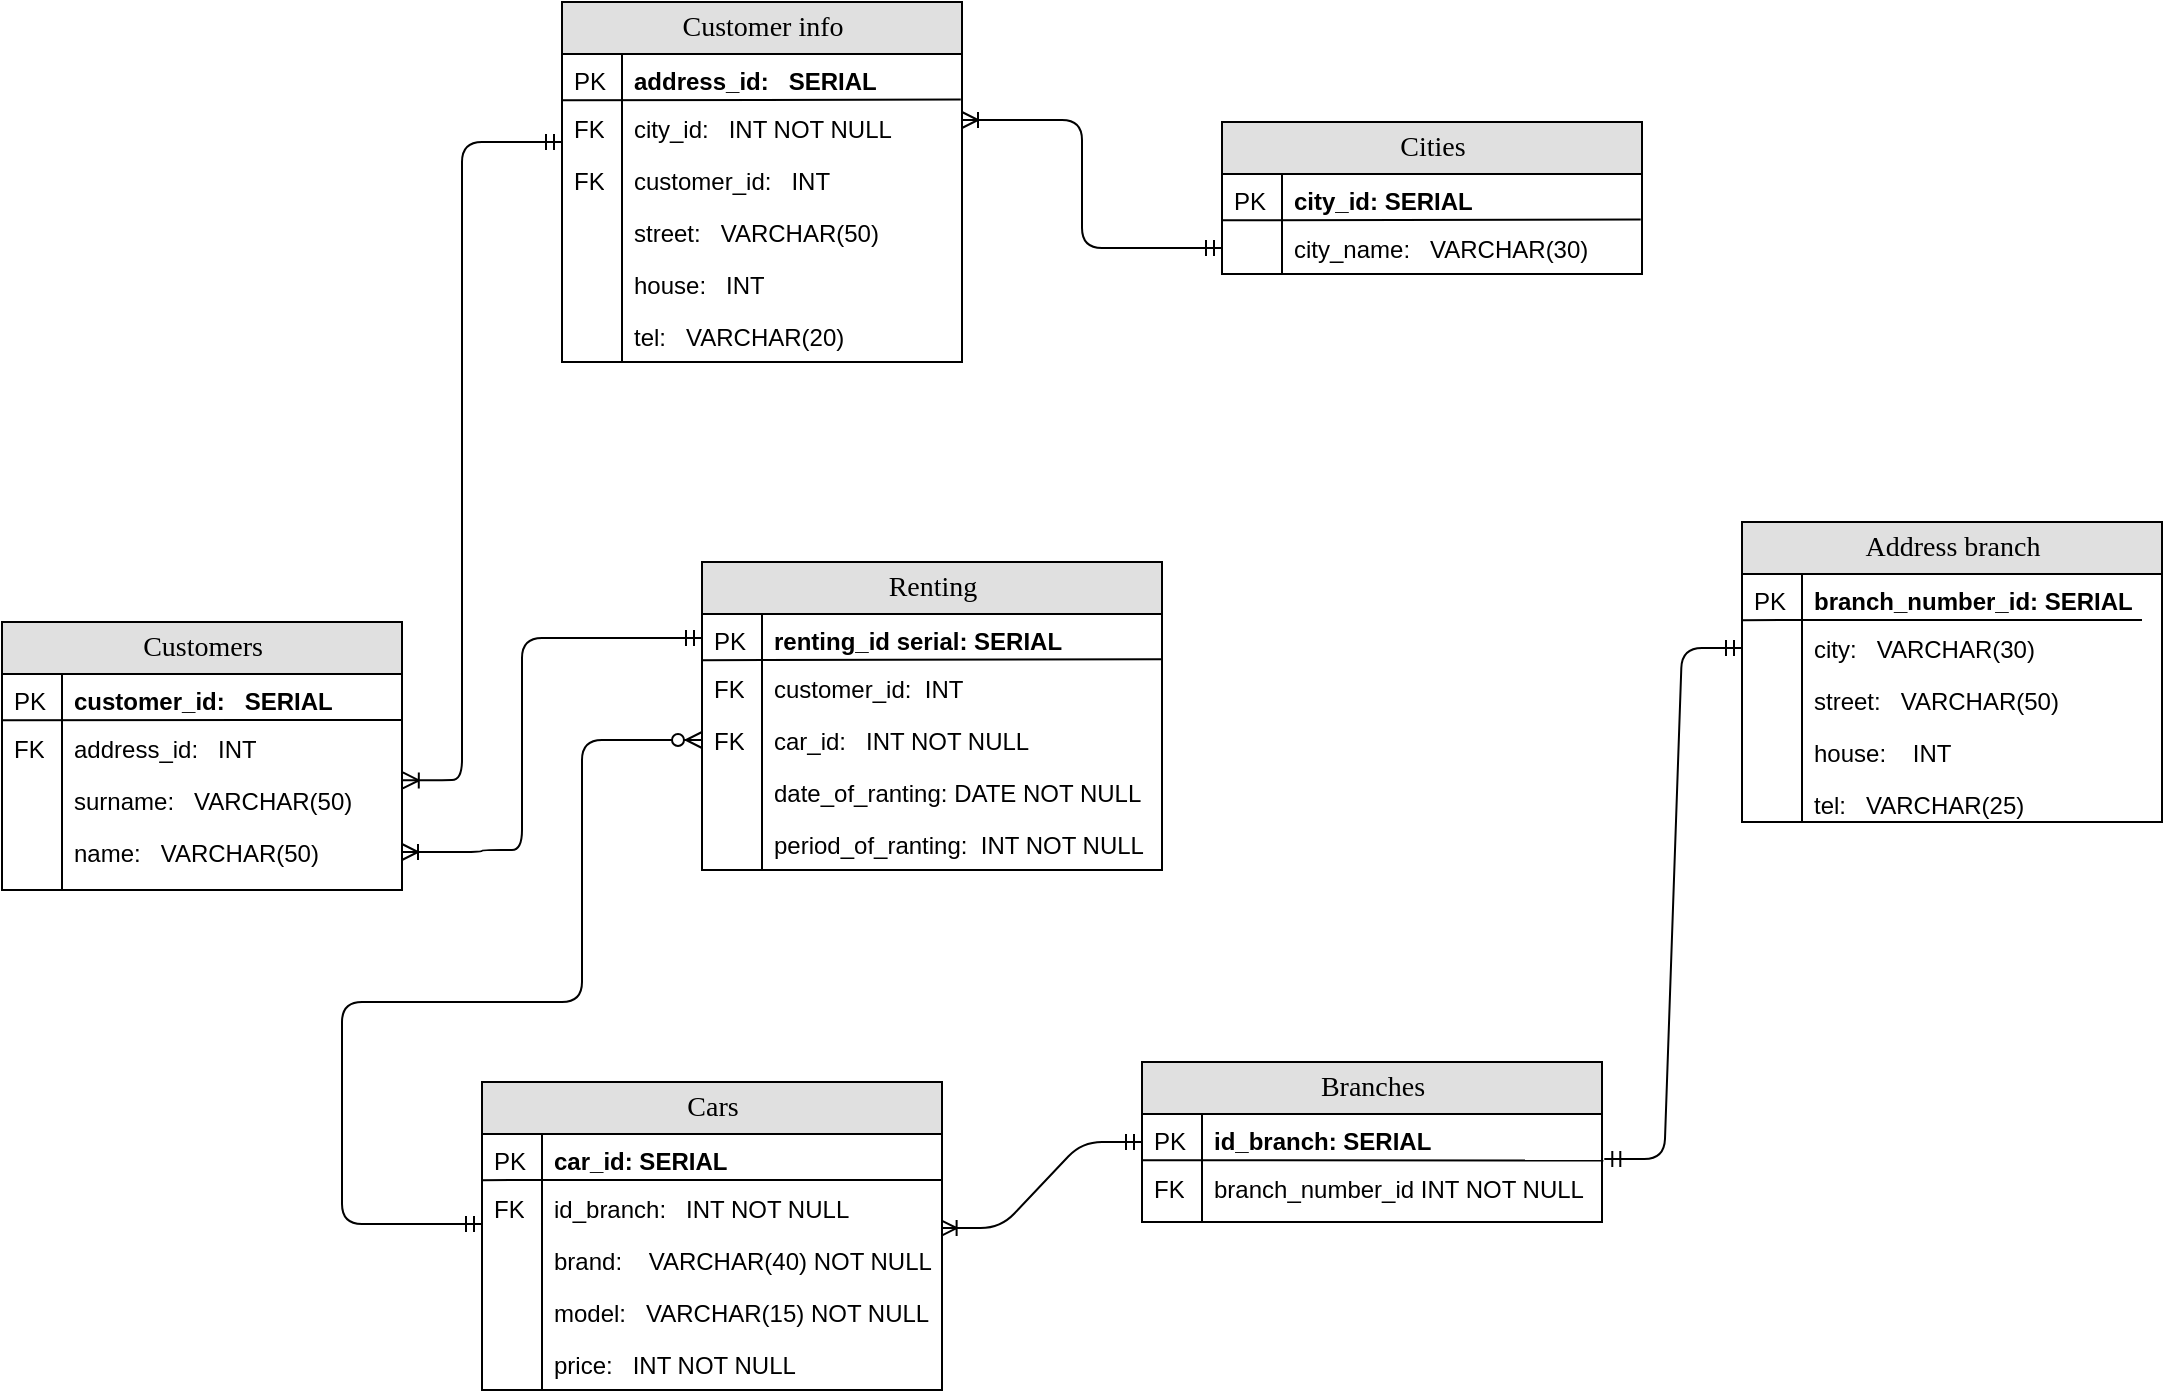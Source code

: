 <mxfile version="14.7.6" type="github">
  <diagram name="Page-1" id="e56a1550-8fbb-45ad-956c-1786394a9013">
    <mxGraphModel dx="1426" dy="857" grid="1" gridSize="10" guides="1" tooltips="1" connect="1" arrows="1" fold="1" page="1" pageScale="1" pageWidth="1100" pageHeight="850" background="none" math="0" shadow="0">
      <root>
        <mxCell id="0" />
        <mxCell id="1" parent="0" />
        <mxCell id="2e49270ec7c68f3f-56" value="" style="edgeStyle=orthogonalEdgeStyle;html=1;endArrow=ERzeroToMany;endFill=1;startArrow=ERmandOne;labelBackgroundColor=none;fontFamily=Verdana;fontSize=14;entryX=0;entryY=0.5;entryDx=0;entryDy=0;startFill=0;" parent="1" source="1i709Menm-Uw5mbU4Awx-61" target="1i709Menm-Uw5mbU4Awx-56" edge="1">
          <mxGeometry width="100" height="100" relative="1" as="geometry">
            <mxPoint x="260" y="621" as="sourcePoint" />
            <mxPoint x="290" y="390" as="targetPoint" />
            <Array as="points">
              <mxPoint x="170" y="621" />
              <mxPoint x="170" y="510" />
              <mxPoint x="290" y="510" />
              <mxPoint x="290" y="379" />
            </Array>
          </mxGeometry>
        </mxCell>
        <mxCell id="2e49270ec7c68f3f-57" value="" style="edgeStyle=orthogonalEdgeStyle;html=1;endArrow=ERoneToMany;startArrow=ERmandOne;labelBackgroundColor=none;fontFamily=Verdana;fontSize=14;exitX=0;exitY=0.5;entryX=1;entryY=0.346;entryDx=0;entryDy=0;entryPerimeter=0;exitDx=0;exitDy=0;endFill=0;startFill=0;" parent="1" source="1i709Menm-Uw5mbU4Awx-32" target="1i709Menm-Uw5mbU4Awx-23" edge="1">
          <mxGeometry width="100" height="100" relative="1" as="geometry">
            <mxPoint x="600" y="159" as="sourcePoint" />
            <mxPoint x="490" y="71" as="targetPoint" />
            <Array as="points">
              <mxPoint x="540" y="133" />
              <mxPoint x="540" y="69" />
            </Array>
          </mxGeometry>
        </mxCell>
        <mxCell id="2e49270ec7c68f3f-60" value="" style="edgeStyle=entityRelationEdgeStyle;html=1;endArrow=ERmandOne;startArrow=ERoneToMany;labelBackgroundColor=none;fontFamily=Verdana;fontSize=14;exitX=0.997;exitY=0.885;exitDx=0;exitDy=0;exitPerimeter=0;startFill=0;endFill=0;" parent="1" source="1i709Menm-Uw5mbU4Awx-61" edge="1">
          <mxGeometry width="100" height="100" relative="1" as="geometry">
            <mxPoint x="460" y="621" as="sourcePoint" />
            <mxPoint x="570" y="580" as="targetPoint" />
          </mxGeometry>
        </mxCell>
        <mxCell id="2e49270ec7c68f3f-78" value="" style="edgeStyle=entityRelationEdgeStyle;html=1;endArrow=ERmandOne;startArrow=ERmandOne;labelBackgroundColor=none;fontFamily=Verdana;fontSize=14;entryX=0;entryY=0.5;exitX=1.005;exitY=-0.05;entryDx=0;entryDy=0;exitDx=0;exitDy=0;exitPerimeter=0;startFill=0;endFill=0;" parent="1" source="1i709Menm-Uw5mbU4Awx-87" target="1i709Menm-Uw5mbU4Awx-99" edge="1">
          <mxGeometry width="100" height="100" relative="1" as="geometry">
            <mxPoint x="740" y="478.0" as="sourcePoint" />
            <mxPoint x="890" y="457.0" as="targetPoint" />
          </mxGeometry>
        </mxCell>
        <mxCell id="2e49270ec7c68f3f-80" value="Customers" style="swimlane;html=1;fontStyle=0;childLayout=stackLayout;horizontal=1;startSize=26;fillColor=#e0e0e0;horizontalStack=0;resizeParent=1;resizeLast=0;collapsible=1;marginBottom=0;swimlaneFillColor=#ffffff;align=center;rounded=0;shadow=0;comic=0;labelBackgroundColor=none;strokeWidth=1;fontFamily=Verdana;fontSize=14" parent="1" vertex="1">
          <mxGeometry y="320" width="200" height="134" as="geometry">
            <mxRectangle x="10" y="310" width="110" height="26" as="alternateBounds" />
          </mxGeometry>
        </mxCell>
        <mxCell id="1i709Menm-Uw5mbU4Awx-26" value="&lt;b&gt;customer_id:&amp;nbsp; &amp;nbsp;SERIAL&lt;/b&gt;" style="shape=partialRectangle;top=0;left=0;right=0;bottom=0;html=1;align=left;verticalAlign=top;fillColor=none;spacingLeft=34;spacingRight=4;whiteSpace=wrap;overflow=hidden;rotatable=0;points=[[0,0.5],[1,0.5]];portConstraint=eastwest;dropTarget=0;" vertex="1" parent="2e49270ec7c68f3f-80">
          <mxGeometry y="26" width="200" height="24" as="geometry" />
        </mxCell>
        <mxCell id="1i709Menm-Uw5mbU4Awx-27" value="PK" style="shape=partialRectangle;top=0;left=0;bottom=0;html=1;fillColor=none;align=left;verticalAlign=top;spacingLeft=4;spacingRight=4;whiteSpace=wrap;overflow=hidden;rotatable=0;points=[];portConstraint=eastwest;part=1;" vertex="1" connectable="0" parent="1i709Menm-Uw5mbU4Awx-26">
          <mxGeometry width="30" height="24" as="geometry" />
        </mxCell>
        <mxCell id="2e49270ec7c68f3f-83" value="address_id:&amp;nbsp; &amp;nbsp;INT" style="shape=partialRectangle;top=0;left=0;right=0;bottom=0;html=1;align=left;verticalAlign=top;fillColor=none;spacingLeft=34;spacingRight=4;whiteSpace=wrap;overflow=hidden;rotatable=0;points=[[0,0.5],[1,0.5]];portConstraint=eastwest;dropTarget=0;" parent="2e49270ec7c68f3f-80" vertex="1">
          <mxGeometry y="50" width="200" height="26" as="geometry" />
        </mxCell>
        <mxCell id="2e49270ec7c68f3f-84" value="FK" style="shape=partialRectangle;top=0;left=0;bottom=0;html=1;fillColor=none;align=left;verticalAlign=top;spacingLeft=4;spacingRight=4;whiteSpace=wrap;overflow=hidden;rotatable=0;points=[];portConstraint=eastwest;part=1;" parent="2e49270ec7c68f3f-83" vertex="1" connectable="0">
          <mxGeometry width="30" height="26" as="geometry" />
        </mxCell>
        <mxCell id="2e49270ec7c68f3f-85" value="surname:&amp;nbsp; &amp;nbsp;VARCHAR(50)" style="shape=partialRectangle;top=0;left=0;right=0;bottom=0;html=1;align=left;verticalAlign=top;fillColor=none;spacingLeft=34;spacingRight=4;whiteSpace=wrap;overflow=hidden;rotatable=0;points=[[0,0.5],[1,0.5]];portConstraint=eastwest;dropTarget=0;" parent="2e49270ec7c68f3f-80" vertex="1">
          <mxGeometry y="76" width="200" height="26" as="geometry" />
        </mxCell>
        <mxCell id="2e49270ec7c68f3f-86" value="" style="shape=partialRectangle;top=0;left=0;bottom=0;html=1;fillColor=none;align=left;verticalAlign=top;spacingLeft=4;spacingRight=4;whiteSpace=wrap;overflow=hidden;rotatable=0;points=[];portConstraint=eastwest;part=1;" parent="2e49270ec7c68f3f-85" vertex="1" connectable="0">
          <mxGeometry width="30" height="26" as="geometry" />
        </mxCell>
        <mxCell id="2e49270ec7c68f3f-87" value="name:&amp;nbsp; &amp;nbsp;VARCHAR(50)" style="shape=partialRectangle;top=0;left=0;right=0;bottom=0;html=1;align=left;verticalAlign=top;fillColor=none;spacingLeft=34;spacingRight=4;whiteSpace=wrap;overflow=hidden;rotatable=0;points=[[0,0.5],[1,0.5]];portConstraint=eastwest;dropTarget=0;" parent="2e49270ec7c68f3f-80" vertex="1">
          <mxGeometry y="102" width="200" height="26" as="geometry" />
        </mxCell>
        <mxCell id="2e49270ec7c68f3f-88" value="" style="shape=partialRectangle;top=0;left=0;bottom=0;html=1;fillColor=none;align=left;verticalAlign=top;spacingLeft=4;spacingRight=4;whiteSpace=wrap;overflow=hidden;rotatable=0;points=[];portConstraint=eastwest;part=1;" parent="2e49270ec7c68f3f-87" vertex="1" connectable="0">
          <mxGeometry width="30" height="26" as="geometry" />
        </mxCell>
        <mxCell id="2e49270ec7c68f3f-89" value="" style="shape=partialRectangle;top=0;left=0;right=0;bottom=0;html=1;align=left;verticalAlign=top;fillColor=none;spacingLeft=34;spacingRight=4;whiteSpace=wrap;overflow=hidden;rotatable=0;points=[[0,0.5],[1,0.5]];portConstraint=eastwest;dropTarget=0;" parent="2e49270ec7c68f3f-80" vertex="1">
          <mxGeometry y="128" width="200" height="6" as="geometry" />
        </mxCell>
        <mxCell id="2e49270ec7c68f3f-90" value="" style="shape=partialRectangle;top=0;left=0;bottom=0;html=1;fillColor=none;align=left;verticalAlign=top;spacingLeft=4;spacingRight=4;whiteSpace=wrap;overflow=hidden;rotatable=0;points=[];portConstraint=eastwest;part=1;" parent="2e49270ec7c68f3f-89" vertex="1" connectable="0">
          <mxGeometry width="30" height="6" as="geometry" />
        </mxCell>
        <mxCell id="1i709Menm-Uw5mbU4Awx-28" value="" style="endArrow=none;html=1;exitX=-0.001;exitY=0.961;exitDx=0;exitDy=0;exitPerimeter=0;" edge="1" parent="2e49270ec7c68f3f-80" source="1i709Menm-Uw5mbU4Awx-26">
          <mxGeometry width="50" height="50" relative="1" as="geometry">
            <mxPoint x="110" y="50" as="sourcePoint" />
            <mxPoint x="200" y="49" as="targetPoint" />
            <Array as="points" />
          </mxGeometry>
        </mxCell>
        <mxCell id="2e49270ec7c68f3f-91" value="" style="edgeStyle=orthogonalEdgeStyle;html=1;endArrow=ERmandOne;endFill=0;labelBackgroundColor=none;fontFamily=Verdana;fontSize=14;exitX=1.002;exitY=1.122;exitDx=0;exitDy=0;exitPerimeter=0;startArrow=ERoneToMany;startFill=0;" parent="1" source="2e49270ec7c68f3f-83" edge="1">
          <mxGeometry width="100" height="100" relative="1" as="geometry">
            <mxPoint x="220" y="370" as="sourcePoint" />
            <mxPoint x="280" y="80" as="targetPoint" />
            <Array as="points">
              <mxPoint x="210" y="399" />
              <mxPoint x="230" y="399" />
              <mxPoint x="230" y="80" />
            </Array>
          </mxGeometry>
        </mxCell>
        <mxCell id="2e49270ec7c68f3f-92" value="" style="edgeStyle=orthogonalEdgeStyle;html=1;endArrow=ERmandOne;endFill=0;labelBackgroundColor=none;fontFamily=Verdana;fontSize=14;exitX=1;exitY=0.5;entryX=0;entryY=0.5;entryDx=0;entryDy=0;startArrow=ERoneToMany;startFill=0;" parent="1" source="2e49270ec7c68f3f-87" target="1i709Menm-Uw5mbU4Awx-45" edge="1">
          <mxGeometry width="100" height="100" relative="1" as="geometry">
            <mxPoint x="200.353" y="408.941" as="sourcePoint" />
            <mxPoint x="286" y="360" as="targetPoint" />
            <Array as="points">
              <mxPoint x="240" y="435" />
              <mxPoint x="240" y="434" />
              <mxPoint x="260" y="434" />
              <mxPoint x="260" y="328" />
            </Array>
          </mxGeometry>
        </mxCell>
        <mxCell id="1i709Menm-Uw5mbU4Awx-3" value="" style="endArrow=none;html=1;" edge="1" parent="1">
          <mxGeometry width="50" height="50" relative="1" as="geometry">
            <mxPoint x="40" y="450" as="sourcePoint" />
            <mxPoint x="40" y="450" as="targetPoint" />
          </mxGeometry>
        </mxCell>
        <mxCell id="1i709Menm-Uw5mbU4Awx-9" value="Customer info" style="swimlane;html=1;fontStyle=0;childLayout=stackLayout;horizontal=1;startSize=26;fillColor=#e0e0e0;horizontalStack=0;resizeParent=1;resizeLast=0;collapsible=1;marginBottom=0;swimlaneFillColor=#ffffff;align=center;rounded=0;shadow=0;comic=0;labelBackgroundColor=none;strokeWidth=1;fontFamily=Verdana;fontSize=14" vertex="1" parent="1">
          <mxGeometry x="280" y="10" width="200" height="180" as="geometry">
            <mxRectangle x="10" y="310" width="110" height="26" as="alternateBounds" />
          </mxGeometry>
        </mxCell>
        <mxCell id="1i709Menm-Uw5mbU4Awx-12" value="&lt;b&gt;address_id:&amp;nbsp; &amp;nbsp;SERIAL&lt;/b&gt;" style="shape=partialRectangle;top=0;left=0;right=0;bottom=0;html=1;align=left;verticalAlign=top;fillColor=none;spacingLeft=34;spacingRight=4;whiteSpace=wrap;overflow=hidden;rotatable=0;points=[[0,0.5],[1,0.5]];portConstraint=eastwest;dropTarget=0;" vertex="1" parent="1i709Menm-Uw5mbU4Awx-9">
          <mxGeometry y="26" width="200" height="24" as="geometry" />
        </mxCell>
        <mxCell id="1i709Menm-Uw5mbU4Awx-13" value="PK" style="shape=partialRectangle;top=0;left=0;bottom=0;html=1;fillColor=none;align=left;verticalAlign=top;spacingLeft=4;spacingRight=4;whiteSpace=wrap;overflow=hidden;rotatable=0;points=[];portConstraint=eastwest;part=1;" vertex="1" connectable="0" parent="1i709Menm-Uw5mbU4Awx-12">
          <mxGeometry width="30" height="24" as="geometry" />
        </mxCell>
        <mxCell id="1i709Menm-Uw5mbU4Awx-23" value="city_id:&amp;nbsp; &amp;nbsp;INT NOT NULL" style="shape=partialRectangle;top=0;left=0;right=0;bottom=0;html=1;align=left;verticalAlign=top;fillColor=none;spacingLeft=34;spacingRight=4;whiteSpace=wrap;overflow=hidden;rotatable=0;points=[[0,0.5],[1,0.5]];portConstraint=eastwest;dropTarget=0;" vertex="1" parent="1i709Menm-Uw5mbU4Awx-9">
          <mxGeometry y="50" width="200" height="26" as="geometry" />
        </mxCell>
        <mxCell id="1i709Menm-Uw5mbU4Awx-24" value="FK" style="shape=partialRectangle;top=0;left=0;bottom=0;html=1;fillColor=none;align=left;verticalAlign=top;spacingLeft=4;spacingRight=4;whiteSpace=wrap;overflow=hidden;rotatable=0;points=[];portConstraint=eastwest;part=1;" vertex="1" connectable="0" parent="1i709Menm-Uw5mbU4Awx-23">
          <mxGeometry width="30" height="26" as="geometry" />
        </mxCell>
        <mxCell id="1i709Menm-Uw5mbU4Awx-21" value="customer_id:&amp;nbsp; &amp;nbsp;INT" style="shape=partialRectangle;top=0;left=0;right=0;bottom=0;html=1;align=left;verticalAlign=top;fillColor=none;spacingLeft=34;spacingRight=4;whiteSpace=wrap;overflow=hidden;rotatable=0;points=[[0,0.5],[1,0.5]];portConstraint=eastwest;dropTarget=0;" vertex="1" parent="1i709Menm-Uw5mbU4Awx-9">
          <mxGeometry y="76" width="200" height="26" as="geometry" />
        </mxCell>
        <mxCell id="1i709Menm-Uw5mbU4Awx-22" value="FK" style="shape=partialRectangle;top=0;left=0;bottom=0;html=1;fillColor=none;align=left;verticalAlign=top;spacingLeft=4;spacingRight=4;whiteSpace=wrap;overflow=hidden;rotatable=0;points=[];portConstraint=eastwest;part=1;" vertex="1" connectable="0" parent="1i709Menm-Uw5mbU4Awx-21">
          <mxGeometry width="30" height="26.0" as="geometry" />
        </mxCell>
        <mxCell id="1i709Menm-Uw5mbU4Awx-14" value="street:&amp;nbsp; &amp;nbsp;VARCHAR(50)" style="shape=partialRectangle;top=0;left=0;right=0;bottom=0;html=1;align=left;verticalAlign=top;fillColor=none;spacingLeft=34;spacingRight=4;whiteSpace=wrap;overflow=hidden;rotatable=0;points=[[0,0.5],[1,0.5]];portConstraint=eastwest;dropTarget=0;" vertex="1" parent="1i709Menm-Uw5mbU4Awx-9">
          <mxGeometry y="102" width="200" height="26" as="geometry" />
        </mxCell>
        <mxCell id="1i709Menm-Uw5mbU4Awx-15" value="" style="shape=partialRectangle;top=0;left=0;bottom=0;html=1;fillColor=none;align=left;verticalAlign=top;spacingLeft=4;spacingRight=4;whiteSpace=wrap;overflow=hidden;rotatable=0;points=[];portConstraint=eastwest;part=1;" vertex="1" connectable="0" parent="1i709Menm-Uw5mbU4Awx-14">
          <mxGeometry width="30" height="26" as="geometry" />
        </mxCell>
        <mxCell id="1i709Menm-Uw5mbU4Awx-16" value="house:&amp;nbsp; &amp;nbsp;INT" style="shape=partialRectangle;top=0;left=0;right=0;bottom=0;html=1;align=left;verticalAlign=top;fillColor=none;spacingLeft=34;spacingRight=4;whiteSpace=wrap;overflow=hidden;rotatable=0;points=[[0,0.5],[1,0.5]];portConstraint=eastwest;dropTarget=0;" vertex="1" parent="1i709Menm-Uw5mbU4Awx-9">
          <mxGeometry y="128" width="200" height="26" as="geometry" />
        </mxCell>
        <mxCell id="1i709Menm-Uw5mbU4Awx-17" value="" style="shape=partialRectangle;top=0;left=0;bottom=0;html=1;fillColor=none;align=left;verticalAlign=top;spacingLeft=4;spacingRight=4;whiteSpace=wrap;overflow=hidden;rotatable=0;points=[];portConstraint=eastwest;part=1;" vertex="1" connectable="0" parent="1i709Menm-Uw5mbU4Awx-16">
          <mxGeometry width="30" height="26" as="geometry" />
        </mxCell>
        <mxCell id="1i709Menm-Uw5mbU4Awx-18" value="tel:&amp;nbsp; &amp;nbsp;VARCHAR(20)" style="shape=partialRectangle;top=0;left=0;right=0;bottom=0;html=1;align=left;verticalAlign=top;fillColor=none;spacingLeft=34;spacingRight=4;whiteSpace=wrap;overflow=hidden;rotatable=0;points=[[0,0.5],[1,0.5]];portConstraint=eastwest;dropTarget=0;" vertex="1" parent="1i709Menm-Uw5mbU4Awx-9">
          <mxGeometry y="154" width="200" height="26" as="geometry" />
        </mxCell>
        <mxCell id="1i709Menm-Uw5mbU4Awx-19" value="" style="shape=partialRectangle;top=0;left=0;bottom=0;html=1;fillColor=none;align=left;verticalAlign=top;spacingLeft=4;spacingRight=4;whiteSpace=wrap;overflow=hidden;rotatable=0;points=[];portConstraint=eastwest;part=1;" vertex="1" connectable="0" parent="1i709Menm-Uw5mbU4Awx-18">
          <mxGeometry width="30" height="26.0" as="geometry" />
        </mxCell>
        <mxCell id="1i709Menm-Uw5mbU4Awx-25" value="" style="endArrow=none;html=1;exitX=0;exitY=0.966;exitDx=0;exitDy=0;exitPerimeter=0;entryX=0.997;entryY=0.95;entryDx=0;entryDy=0;entryPerimeter=0;" edge="1" parent="1i709Menm-Uw5mbU4Awx-9" source="1i709Menm-Uw5mbU4Awx-12" target="1i709Menm-Uw5mbU4Awx-12">
          <mxGeometry width="50" height="50" relative="1" as="geometry">
            <mxPoint x="120" y="130" as="sourcePoint" />
            <mxPoint x="190" y="49" as="targetPoint" />
          </mxGeometry>
        </mxCell>
        <mxCell id="1i709Menm-Uw5mbU4Awx-20" value="" style="endArrow=none;html=1;" edge="1" parent="1">
          <mxGeometry width="50" height="50" relative="1" as="geometry">
            <mxPoint x="40" y="449" as="sourcePoint" />
            <mxPoint x="40" y="449.036" as="targetPoint" />
          </mxGeometry>
        </mxCell>
        <mxCell id="1i709Menm-Uw5mbU4Awx-29" value="Cities" style="swimlane;html=1;fontStyle=0;childLayout=stackLayout;horizontal=1;startSize=26;fillColor=#e0e0e0;horizontalStack=0;resizeParent=1;resizeLast=0;collapsible=1;marginBottom=0;swimlaneFillColor=#ffffff;align=center;rounded=0;shadow=0;comic=0;labelBackgroundColor=none;strokeWidth=1;fontFamily=Verdana;fontSize=14" vertex="1" parent="1">
          <mxGeometry x="610" y="70" width="210" height="76" as="geometry">
            <mxRectangle x="10" y="310" width="110" height="26" as="alternateBounds" />
          </mxGeometry>
        </mxCell>
        <mxCell id="1i709Menm-Uw5mbU4Awx-30" value="&lt;b&gt;city_id: SERIAL&lt;/b&gt;" style="shape=partialRectangle;top=0;left=0;right=0;bottom=0;html=1;align=left;verticalAlign=top;fillColor=none;spacingLeft=34;spacingRight=4;whiteSpace=wrap;overflow=hidden;rotatable=0;points=[[0,0.5],[1,0.5]];portConstraint=eastwest;dropTarget=0;" vertex="1" parent="1i709Menm-Uw5mbU4Awx-29">
          <mxGeometry y="26" width="210" height="24" as="geometry" />
        </mxCell>
        <mxCell id="1i709Menm-Uw5mbU4Awx-31" value="PK" style="shape=partialRectangle;top=0;left=0;bottom=0;html=1;fillColor=none;align=left;verticalAlign=top;spacingLeft=4;spacingRight=4;whiteSpace=wrap;overflow=hidden;rotatable=0;points=[];portConstraint=eastwest;part=1;" vertex="1" connectable="0" parent="1i709Menm-Uw5mbU4Awx-30">
          <mxGeometry width="30" height="24" as="geometry" />
        </mxCell>
        <mxCell id="1i709Menm-Uw5mbU4Awx-32" value="city_name:&amp;nbsp; &amp;nbsp;VARCHAR(30)" style="shape=partialRectangle;top=0;left=0;right=0;bottom=0;html=1;align=left;verticalAlign=top;fillColor=none;spacingLeft=34;spacingRight=4;whiteSpace=wrap;overflow=hidden;rotatable=0;points=[[0,0.5],[1,0.5]];portConstraint=eastwest;dropTarget=0;" vertex="1" parent="1i709Menm-Uw5mbU4Awx-29">
          <mxGeometry y="50" width="210" height="26" as="geometry" />
        </mxCell>
        <mxCell id="1i709Menm-Uw5mbU4Awx-33" value="" style="shape=partialRectangle;top=0;left=0;bottom=0;html=1;fillColor=none;align=left;verticalAlign=top;spacingLeft=4;spacingRight=4;whiteSpace=wrap;overflow=hidden;rotatable=0;points=[];portConstraint=eastwest;part=1;" vertex="1" connectable="0" parent="1i709Menm-Uw5mbU4Awx-32">
          <mxGeometry width="30" height="26" as="geometry" />
        </mxCell>
        <mxCell id="1i709Menm-Uw5mbU4Awx-42" value="" style="endArrow=none;html=1;exitX=0;exitY=0.966;exitDx=0;exitDy=0;exitPerimeter=0;entryX=0.997;entryY=0.95;entryDx=0;entryDy=0;entryPerimeter=0;" edge="1" parent="1i709Menm-Uw5mbU4Awx-29" source="1i709Menm-Uw5mbU4Awx-30" target="1i709Menm-Uw5mbU4Awx-30">
          <mxGeometry width="50" height="50" relative="1" as="geometry">
            <mxPoint x="120" y="130" as="sourcePoint" />
            <mxPoint x="190" y="49" as="targetPoint" />
          </mxGeometry>
        </mxCell>
        <mxCell id="1i709Menm-Uw5mbU4Awx-44" value="Renting" style="swimlane;html=1;fontStyle=0;childLayout=stackLayout;horizontal=1;startSize=26;fillColor=#e0e0e0;horizontalStack=0;resizeParent=1;resizeLast=0;collapsible=1;marginBottom=0;swimlaneFillColor=#ffffff;align=center;rounded=0;shadow=0;comic=0;labelBackgroundColor=none;strokeWidth=1;fontFamily=Verdana;fontSize=14" vertex="1" parent="1">
          <mxGeometry x="350" y="290" width="230" height="154" as="geometry">
            <mxRectangle x="10" y="310" width="110" height="26" as="alternateBounds" />
          </mxGeometry>
        </mxCell>
        <mxCell id="1i709Menm-Uw5mbU4Awx-45" value="&lt;b&gt;renting_id serial: SERIAL&lt;/b&gt;" style="shape=partialRectangle;top=0;left=0;right=0;bottom=0;html=1;align=left;verticalAlign=top;fillColor=none;spacingLeft=34;spacingRight=4;whiteSpace=wrap;overflow=hidden;rotatable=0;points=[[0,0.5],[1,0.5]];portConstraint=eastwest;dropTarget=0;" vertex="1" parent="1i709Menm-Uw5mbU4Awx-44">
          <mxGeometry y="26" width="230" height="24" as="geometry" />
        </mxCell>
        <mxCell id="1i709Menm-Uw5mbU4Awx-46" value="PK" style="shape=partialRectangle;top=0;left=0;bottom=0;html=1;fillColor=none;align=left;verticalAlign=top;spacingLeft=4;spacingRight=4;whiteSpace=wrap;overflow=hidden;rotatable=0;points=[];portConstraint=eastwest;part=1;" vertex="1" connectable="0" parent="1i709Menm-Uw5mbU4Awx-45">
          <mxGeometry width="30" height="24" as="geometry" />
        </mxCell>
        <mxCell id="1i709Menm-Uw5mbU4Awx-47" value="customer_id:&amp;nbsp; INT" style="shape=partialRectangle;top=0;left=0;right=0;bottom=0;html=1;align=left;verticalAlign=top;fillColor=none;spacingLeft=34;spacingRight=4;whiteSpace=wrap;overflow=hidden;rotatable=0;points=[[0,0.5],[1,0.5]];portConstraint=eastwest;dropTarget=0;" vertex="1" parent="1i709Menm-Uw5mbU4Awx-44">
          <mxGeometry y="50" width="230" height="26" as="geometry" />
        </mxCell>
        <mxCell id="1i709Menm-Uw5mbU4Awx-48" value="FK" style="shape=partialRectangle;top=0;left=0;bottom=0;html=1;fillColor=none;align=left;verticalAlign=top;spacingLeft=4;spacingRight=4;whiteSpace=wrap;overflow=hidden;rotatable=0;points=[];portConstraint=eastwest;part=1;" vertex="1" connectable="0" parent="1i709Menm-Uw5mbU4Awx-47">
          <mxGeometry width="30" height="26" as="geometry" />
        </mxCell>
        <mxCell id="1i709Menm-Uw5mbU4Awx-56" value="car_id:&amp;nbsp; &amp;nbsp;INT NOT NULL" style="shape=partialRectangle;top=0;left=0;right=0;bottom=0;html=1;align=left;verticalAlign=top;fillColor=none;spacingLeft=34;spacingRight=4;whiteSpace=wrap;overflow=hidden;rotatable=0;points=[[0,0.5],[1,0.5]];portConstraint=eastwest;dropTarget=0;" vertex="1" parent="1i709Menm-Uw5mbU4Awx-44">
          <mxGeometry y="76" width="230" height="26" as="geometry" />
        </mxCell>
        <mxCell id="1i709Menm-Uw5mbU4Awx-57" value="FK" style="shape=partialRectangle;top=0;left=0;bottom=0;html=1;fillColor=none;align=left;verticalAlign=top;spacingLeft=4;spacingRight=4;whiteSpace=wrap;overflow=hidden;rotatable=0;points=[];portConstraint=eastwest;part=1;" vertex="1" connectable="0" parent="1i709Menm-Uw5mbU4Awx-56">
          <mxGeometry width="30" height="26" as="geometry" />
        </mxCell>
        <mxCell id="1i709Menm-Uw5mbU4Awx-108" value="date_of_ranting: DATE NOT NULL" style="shape=partialRectangle;top=0;left=0;right=0;bottom=0;html=1;align=left;verticalAlign=top;fillColor=none;spacingLeft=34;spacingRight=4;whiteSpace=wrap;overflow=hidden;rotatable=0;points=[[0,0.5],[1,0.5]];portConstraint=eastwest;dropTarget=0;" vertex="1" parent="1i709Menm-Uw5mbU4Awx-44">
          <mxGeometry y="102" width="230" height="26" as="geometry" />
        </mxCell>
        <mxCell id="1i709Menm-Uw5mbU4Awx-109" value="" style="shape=partialRectangle;top=0;left=0;bottom=0;html=1;fillColor=none;align=left;verticalAlign=top;spacingLeft=4;spacingRight=4;whiteSpace=wrap;overflow=hidden;rotatable=0;points=[];portConstraint=eastwest;part=1;" vertex="1" connectable="0" parent="1i709Menm-Uw5mbU4Awx-108">
          <mxGeometry width="30" height="26" as="geometry" />
        </mxCell>
        <mxCell id="1i709Menm-Uw5mbU4Awx-49" value="period_of_ranting:&amp;nbsp; INT NOT NULL&amp;nbsp; &amp;nbsp;&amp;nbsp;" style="shape=partialRectangle;top=0;left=0;right=0;bottom=0;html=1;align=left;verticalAlign=top;fillColor=none;spacingLeft=34;spacingRight=4;whiteSpace=wrap;overflow=hidden;rotatable=0;points=[[0,0.5],[1,0.5]];portConstraint=eastwest;dropTarget=0;" vertex="1" parent="1i709Menm-Uw5mbU4Awx-44">
          <mxGeometry y="128" width="230" height="26" as="geometry" />
        </mxCell>
        <mxCell id="1i709Menm-Uw5mbU4Awx-50" value="" style="shape=partialRectangle;top=0;left=0;bottom=0;html=1;fillColor=none;align=left;verticalAlign=top;spacingLeft=4;spacingRight=4;whiteSpace=wrap;overflow=hidden;rotatable=0;points=[];portConstraint=eastwest;part=1;" vertex="1" connectable="0" parent="1i709Menm-Uw5mbU4Awx-49">
          <mxGeometry width="30" height="26" as="geometry" />
        </mxCell>
        <mxCell id="1i709Menm-Uw5mbU4Awx-55" value="" style="endArrow=none;html=1;exitX=-0.001;exitY=0.961;exitDx=0;exitDy=0;exitPerimeter=0;entryX=0.999;entryY=-0.051;entryDx=0;entryDy=0;entryPerimeter=0;" edge="1" parent="1i709Menm-Uw5mbU4Awx-44" source="1i709Menm-Uw5mbU4Awx-45" target="1i709Menm-Uw5mbU4Awx-47">
          <mxGeometry width="50" height="50" relative="1" as="geometry">
            <mxPoint x="110" y="50" as="sourcePoint" />
            <mxPoint x="200" y="49" as="targetPoint" />
            <Array as="points" />
          </mxGeometry>
        </mxCell>
        <mxCell id="1i709Menm-Uw5mbU4Awx-58" value="Cars" style="swimlane;html=1;fontStyle=0;childLayout=stackLayout;horizontal=1;startSize=26;fillColor=#e0e0e0;horizontalStack=0;resizeParent=1;resizeLast=0;collapsible=1;marginBottom=0;swimlaneFillColor=#ffffff;align=center;rounded=0;shadow=0;comic=0;labelBackgroundColor=none;strokeWidth=1;fontFamily=Verdana;fontSize=14" vertex="1" parent="1">
          <mxGeometry x="240" y="550" width="230" height="154" as="geometry">
            <mxRectangle x="10" y="310" width="110" height="26" as="alternateBounds" />
          </mxGeometry>
        </mxCell>
        <mxCell id="1i709Menm-Uw5mbU4Awx-59" value="&lt;b&gt;car_id: SERIAL&lt;/b&gt;" style="shape=partialRectangle;top=0;left=0;right=0;bottom=0;html=1;align=left;verticalAlign=top;fillColor=none;spacingLeft=34;spacingRight=4;whiteSpace=wrap;overflow=hidden;rotatable=0;points=[[0,0.5],[1,0.5]];portConstraint=eastwest;dropTarget=0;" vertex="1" parent="1i709Menm-Uw5mbU4Awx-58">
          <mxGeometry y="26" width="230" height="24" as="geometry" />
        </mxCell>
        <mxCell id="1i709Menm-Uw5mbU4Awx-60" value="PK" style="shape=partialRectangle;top=0;left=0;bottom=0;html=1;fillColor=none;align=left;verticalAlign=top;spacingLeft=4;spacingRight=4;whiteSpace=wrap;overflow=hidden;rotatable=0;points=[];portConstraint=eastwest;part=1;" vertex="1" connectable="0" parent="1i709Menm-Uw5mbU4Awx-59">
          <mxGeometry width="30" height="24" as="geometry" />
        </mxCell>
        <mxCell id="1i709Menm-Uw5mbU4Awx-61" value="id_branch:&amp;nbsp; &amp;nbsp;INT NOT NULL" style="shape=partialRectangle;top=0;left=0;right=0;bottom=0;html=1;align=left;verticalAlign=top;fillColor=none;spacingLeft=34;spacingRight=4;whiteSpace=wrap;overflow=hidden;rotatable=0;points=[[0,0.5],[1,0.5]];portConstraint=eastwest;dropTarget=0;" vertex="1" parent="1i709Menm-Uw5mbU4Awx-58">
          <mxGeometry y="50" width="230" height="26" as="geometry" />
        </mxCell>
        <mxCell id="1i709Menm-Uw5mbU4Awx-62" value="FK" style="shape=partialRectangle;top=0;left=0;bottom=0;html=1;fillColor=none;align=left;verticalAlign=top;spacingLeft=4;spacingRight=4;whiteSpace=wrap;overflow=hidden;rotatable=0;points=[];portConstraint=eastwest;part=1;" vertex="1" connectable="0" parent="1i709Menm-Uw5mbU4Awx-61">
          <mxGeometry width="30" height="26" as="geometry" />
        </mxCell>
        <mxCell id="1i709Menm-Uw5mbU4Awx-63" value="brand:&amp;nbsp; &amp;nbsp; VARCHAR(40) NOT NULL" style="shape=partialRectangle;top=0;left=0;right=0;bottom=0;html=1;align=left;verticalAlign=top;fillColor=none;spacingLeft=34;spacingRight=4;whiteSpace=wrap;overflow=hidden;rotatable=0;points=[[0,0.5],[1,0.5]];portConstraint=eastwest;dropTarget=0;" vertex="1" parent="1i709Menm-Uw5mbU4Awx-58">
          <mxGeometry y="76" width="230" height="26" as="geometry" />
        </mxCell>
        <mxCell id="1i709Menm-Uw5mbU4Awx-64" value="" style="shape=partialRectangle;top=0;left=0;bottom=0;html=1;fillColor=none;align=left;verticalAlign=top;spacingLeft=4;spacingRight=4;whiteSpace=wrap;overflow=hidden;rotatable=0;points=[];portConstraint=eastwest;part=1;" vertex="1" connectable="0" parent="1i709Menm-Uw5mbU4Awx-63">
          <mxGeometry width="30" height="26" as="geometry" />
        </mxCell>
        <mxCell id="1i709Menm-Uw5mbU4Awx-65" value="model:&amp;nbsp; &amp;nbsp;VARCHAR(15) NOT NULL" style="shape=partialRectangle;top=0;left=0;right=0;bottom=0;html=1;align=left;verticalAlign=top;fillColor=none;spacingLeft=34;spacingRight=4;whiteSpace=wrap;overflow=hidden;rotatable=0;points=[[0,0.5],[1,0.5]];portConstraint=eastwest;dropTarget=0;" vertex="1" parent="1i709Menm-Uw5mbU4Awx-58">
          <mxGeometry y="102" width="230" height="26" as="geometry" />
        </mxCell>
        <mxCell id="1i709Menm-Uw5mbU4Awx-66" value="" style="shape=partialRectangle;top=0;left=0;bottom=0;html=1;fillColor=none;align=left;verticalAlign=top;spacingLeft=4;spacingRight=4;whiteSpace=wrap;overflow=hidden;rotatable=0;points=[];portConstraint=eastwest;part=1;" vertex="1" connectable="0" parent="1i709Menm-Uw5mbU4Awx-65">
          <mxGeometry width="30" height="26" as="geometry" />
        </mxCell>
        <mxCell id="1i709Menm-Uw5mbU4Awx-82" value="price:&amp;nbsp; &amp;nbsp;INT NOT NULL" style="shape=partialRectangle;top=0;left=0;right=0;bottom=0;html=1;align=left;verticalAlign=top;fillColor=none;spacingLeft=34;spacingRight=4;whiteSpace=wrap;overflow=hidden;rotatable=0;points=[[0,0.5],[1,0.5]];portConstraint=eastwest;dropTarget=0;" vertex="1" parent="1i709Menm-Uw5mbU4Awx-58">
          <mxGeometry y="128" width="230" height="26" as="geometry" />
        </mxCell>
        <mxCell id="1i709Menm-Uw5mbU4Awx-83" value="" style="shape=partialRectangle;top=0;left=0;bottom=0;html=1;fillColor=none;align=left;verticalAlign=top;spacingLeft=4;spacingRight=4;whiteSpace=wrap;overflow=hidden;rotatable=0;points=[];portConstraint=eastwest;part=1;" vertex="1" connectable="0" parent="1i709Menm-Uw5mbU4Awx-82">
          <mxGeometry width="30" height="26" as="geometry" />
        </mxCell>
        <mxCell id="1i709Menm-Uw5mbU4Awx-69" value="" style="endArrow=none;html=1;exitX=-0.001;exitY=0.961;exitDx=0;exitDy=0;exitPerimeter=0;" edge="1" parent="1i709Menm-Uw5mbU4Awx-58" source="1i709Menm-Uw5mbU4Awx-59">
          <mxGeometry width="50" height="50" relative="1" as="geometry">
            <mxPoint x="110" y="50" as="sourcePoint" />
            <mxPoint x="230" y="49" as="targetPoint" />
            <Array as="points" />
          </mxGeometry>
        </mxCell>
        <mxCell id="1i709Menm-Uw5mbU4Awx-84" value="Branches" style="swimlane;html=1;fontStyle=0;childLayout=stackLayout;horizontal=1;startSize=26;fillColor=#e0e0e0;horizontalStack=0;resizeParent=1;resizeLast=0;collapsible=1;marginBottom=0;swimlaneFillColor=#ffffff;align=center;rounded=0;shadow=0;comic=0;labelBackgroundColor=none;strokeWidth=1;fontFamily=Verdana;fontSize=14" vertex="1" parent="1">
          <mxGeometry x="570" y="540" width="230" height="80" as="geometry">
            <mxRectangle x="10" y="310" width="110" height="26" as="alternateBounds" />
          </mxGeometry>
        </mxCell>
        <mxCell id="1i709Menm-Uw5mbU4Awx-85" value="&lt;b&gt;id_branch: SERIAL&lt;/b&gt;" style="shape=partialRectangle;top=0;left=0;right=0;bottom=0;html=1;align=left;verticalAlign=top;fillColor=none;spacingLeft=34;spacingRight=4;whiteSpace=wrap;overflow=hidden;rotatable=0;points=[[0,0.5],[1,0.5]];portConstraint=eastwest;dropTarget=0;" vertex="1" parent="1i709Menm-Uw5mbU4Awx-84">
          <mxGeometry y="26" width="230" height="24" as="geometry" />
        </mxCell>
        <mxCell id="1i709Menm-Uw5mbU4Awx-86" value="PK" style="shape=partialRectangle;top=0;left=0;bottom=0;html=1;fillColor=none;align=left;verticalAlign=top;spacingLeft=4;spacingRight=4;whiteSpace=wrap;overflow=hidden;rotatable=0;points=[];portConstraint=eastwest;part=1;" vertex="1" connectable="0" parent="1i709Menm-Uw5mbU4Awx-85">
          <mxGeometry width="30" height="24" as="geometry" />
        </mxCell>
        <mxCell id="1i709Menm-Uw5mbU4Awx-87" value="branch_number_id INT NOT NULL" style="shape=partialRectangle;top=0;left=0;right=0;bottom=0;html=1;align=left;verticalAlign=top;fillColor=none;spacingLeft=34;spacingRight=4;whiteSpace=wrap;overflow=hidden;rotatable=0;points=[[0,0.5],[1,0.5]];portConstraint=eastwest;dropTarget=0;" vertex="1" parent="1i709Menm-Uw5mbU4Awx-84">
          <mxGeometry y="50" width="230" height="30" as="geometry" />
        </mxCell>
        <mxCell id="1i709Menm-Uw5mbU4Awx-88" value="FK" style="shape=partialRectangle;top=0;left=0;bottom=0;html=1;fillColor=none;align=left;verticalAlign=top;spacingLeft=4;spacingRight=4;whiteSpace=wrap;overflow=hidden;rotatable=0;points=[];portConstraint=eastwest;part=1;" vertex="1" connectable="0" parent="1i709Menm-Uw5mbU4Awx-87">
          <mxGeometry width="30" height="30" as="geometry" />
        </mxCell>
        <mxCell id="1i709Menm-Uw5mbU4Awx-95" value="" style="endArrow=none;html=1;exitX=-0.001;exitY=0.961;exitDx=0;exitDy=0;exitPerimeter=0;entryX=1.003;entryY=-0.025;entryDx=0;entryDy=0;entryPerimeter=0;" edge="1" parent="1i709Menm-Uw5mbU4Awx-84" source="1i709Menm-Uw5mbU4Awx-85" target="1i709Menm-Uw5mbU4Awx-87">
          <mxGeometry width="50" height="50" relative="1" as="geometry">
            <mxPoint x="110" y="50" as="sourcePoint" />
            <mxPoint x="200" y="47" as="targetPoint" />
            <Array as="points" />
          </mxGeometry>
        </mxCell>
        <mxCell id="1i709Menm-Uw5mbU4Awx-96" value="Address branch" style="swimlane;html=1;fontStyle=0;childLayout=stackLayout;horizontal=1;startSize=26;fillColor=#e0e0e0;horizontalStack=0;resizeParent=1;resizeLast=0;collapsible=1;marginBottom=0;swimlaneFillColor=#ffffff;align=center;rounded=0;shadow=0;comic=0;labelBackgroundColor=none;strokeWidth=1;fontFamily=Verdana;fontSize=14" vertex="1" parent="1">
          <mxGeometry x="870" y="270" width="210" height="150" as="geometry">
            <mxRectangle x="10" y="310" width="110" height="26" as="alternateBounds" />
          </mxGeometry>
        </mxCell>
        <mxCell id="1i709Menm-Uw5mbU4Awx-97" value="&lt;b&gt;branch_number_id: SERIAL&lt;/b&gt;" style="shape=partialRectangle;top=0;left=0;right=0;bottom=0;html=1;align=left;verticalAlign=top;fillColor=none;spacingLeft=34;spacingRight=4;whiteSpace=wrap;overflow=hidden;rotatable=0;points=[[0,0.5],[1,0.5]];portConstraint=eastwest;dropTarget=0;" vertex="1" parent="1i709Menm-Uw5mbU4Awx-96">
          <mxGeometry y="26" width="210" height="24" as="geometry" />
        </mxCell>
        <mxCell id="1i709Menm-Uw5mbU4Awx-98" value="PK" style="shape=partialRectangle;top=0;left=0;bottom=0;html=1;fillColor=none;align=left;verticalAlign=top;spacingLeft=4;spacingRight=4;whiteSpace=wrap;overflow=hidden;rotatable=0;points=[];portConstraint=eastwest;part=1;" vertex="1" connectable="0" parent="1i709Menm-Uw5mbU4Awx-97">
          <mxGeometry width="30" height="24" as="geometry" />
        </mxCell>
        <mxCell id="1i709Menm-Uw5mbU4Awx-99" value="city:&amp;nbsp; &amp;nbsp;VARCHAR(30)" style="shape=partialRectangle;top=0;left=0;right=0;bottom=0;html=1;align=left;verticalAlign=top;fillColor=none;spacingLeft=34;spacingRight=4;whiteSpace=wrap;overflow=hidden;rotatable=0;points=[[0,0.5],[1,0.5]];portConstraint=eastwest;dropTarget=0;" vertex="1" parent="1i709Menm-Uw5mbU4Awx-96">
          <mxGeometry y="50" width="210" height="26" as="geometry" />
        </mxCell>
        <mxCell id="1i709Menm-Uw5mbU4Awx-100" value="" style="shape=partialRectangle;top=0;left=0;bottom=0;html=1;fillColor=none;align=left;verticalAlign=top;spacingLeft=4;spacingRight=4;whiteSpace=wrap;overflow=hidden;rotatable=0;points=[];portConstraint=eastwest;part=1;" vertex="1" connectable="0" parent="1i709Menm-Uw5mbU4Awx-99">
          <mxGeometry width="30" height="26" as="geometry" />
        </mxCell>
        <mxCell id="1i709Menm-Uw5mbU4Awx-101" value="street:&amp;nbsp; &amp;nbsp;VARCHAR(50)" style="shape=partialRectangle;top=0;left=0;right=0;bottom=0;html=1;align=left;verticalAlign=top;fillColor=none;spacingLeft=34;spacingRight=4;whiteSpace=wrap;overflow=hidden;rotatable=0;points=[[0,0.5],[1,0.5]];portConstraint=eastwest;dropTarget=0;" vertex="1" parent="1i709Menm-Uw5mbU4Awx-96">
          <mxGeometry y="76" width="210" height="26" as="geometry" />
        </mxCell>
        <mxCell id="1i709Menm-Uw5mbU4Awx-102" value="" style="shape=partialRectangle;top=0;left=0;bottom=0;html=1;fillColor=none;align=left;verticalAlign=top;spacingLeft=4;spacingRight=4;whiteSpace=wrap;overflow=hidden;rotatable=0;points=[];portConstraint=eastwest;part=1;" vertex="1" connectable="0" parent="1i709Menm-Uw5mbU4Awx-101">
          <mxGeometry width="30" height="26" as="geometry" />
        </mxCell>
        <mxCell id="1i709Menm-Uw5mbU4Awx-106" value="house:&amp;nbsp; &amp;nbsp; INT" style="shape=partialRectangle;top=0;left=0;right=0;bottom=0;html=1;align=left;verticalAlign=top;fillColor=none;spacingLeft=34;spacingRight=4;whiteSpace=wrap;overflow=hidden;rotatable=0;points=[[0,0.5],[1,0.5]];portConstraint=eastwest;dropTarget=0;" vertex="1" parent="1i709Menm-Uw5mbU4Awx-96">
          <mxGeometry y="102" width="210" height="26" as="geometry" />
        </mxCell>
        <mxCell id="1i709Menm-Uw5mbU4Awx-107" value="" style="shape=partialRectangle;top=0;left=0;bottom=0;html=1;fillColor=none;align=left;verticalAlign=top;spacingLeft=4;spacingRight=4;whiteSpace=wrap;overflow=hidden;rotatable=0;points=[];portConstraint=eastwest;part=1;" vertex="1" connectable="0" parent="1i709Menm-Uw5mbU4Awx-106">
          <mxGeometry width="30" height="26" as="geometry" />
        </mxCell>
        <mxCell id="1i709Menm-Uw5mbU4Awx-103" value="tel:&amp;nbsp; &amp;nbsp;VARCHAR(25)" style="shape=partialRectangle;top=0;left=0;right=0;bottom=0;html=1;align=left;verticalAlign=top;fillColor=none;spacingLeft=34;spacingRight=4;whiteSpace=wrap;overflow=hidden;rotatable=0;points=[[0,0.5],[1,0.5]];portConstraint=eastwest;dropTarget=0;" vertex="1" parent="1i709Menm-Uw5mbU4Awx-96">
          <mxGeometry y="128" width="210" height="22" as="geometry" />
        </mxCell>
        <mxCell id="1i709Menm-Uw5mbU4Awx-104" value="" style="shape=partialRectangle;top=0;left=0;bottom=0;html=1;fillColor=none;align=left;verticalAlign=top;spacingLeft=4;spacingRight=4;whiteSpace=wrap;overflow=hidden;rotatable=0;points=[];portConstraint=eastwest;part=1;" vertex="1" connectable="0" parent="1i709Menm-Uw5mbU4Awx-103">
          <mxGeometry width="30" height="22" as="geometry" />
        </mxCell>
        <mxCell id="1i709Menm-Uw5mbU4Awx-105" value="" style="endArrow=none;html=1;exitX=-0.001;exitY=0.961;exitDx=0;exitDy=0;exitPerimeter=0;" edge="1" parent="1i709Menm-Uw5mbU4Awx-96" source="1i709Menm-Uw5mbU4Awx-97">
          <mxGeometry width="50" height="50" relative="1" as="geometry">
            <mxPoint x="110" y="50" as="sourcePoint" />
            <mxPoint x="200" y="49" as="targetPoint" />
            <Array as="points" />
          </mxGeometry>
        </mxCell>
      </root>
    </mxGraphModel>
  </diagram>
</mxfile>

